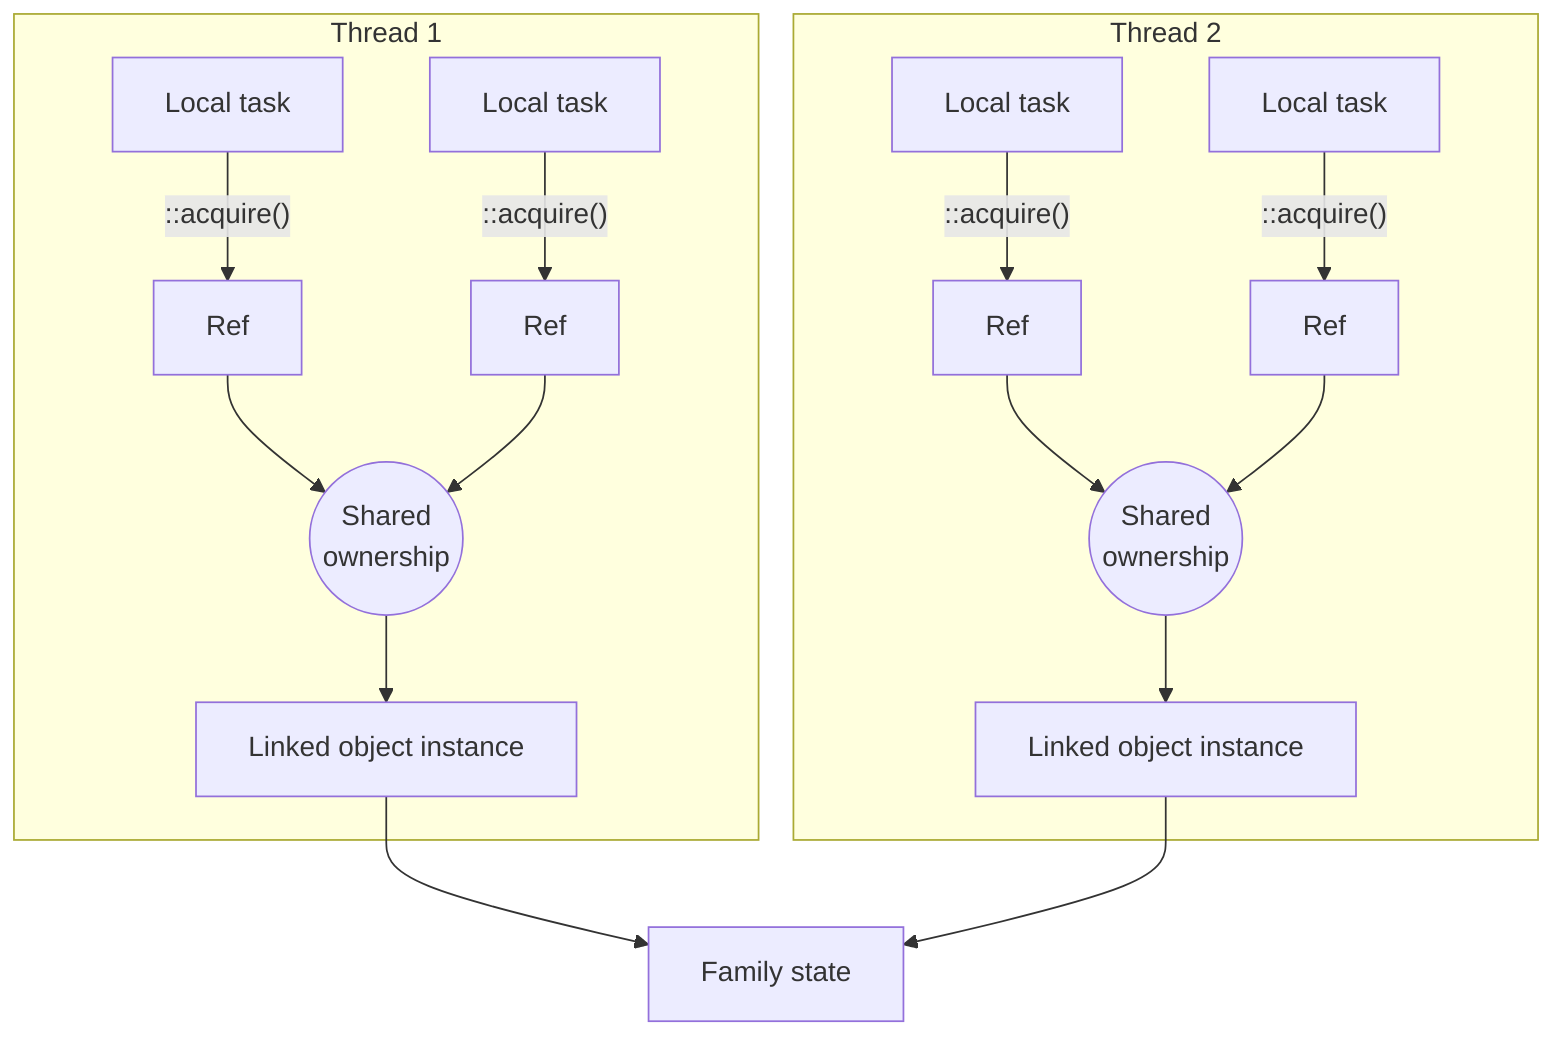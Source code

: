 graph TD
    subgraph Thread1[Thread 1]
        Task1a[Local task] -->|"::acquire()"| Local1a[Ref]
        Task1b[Local task] -->|"::acquire()"| Local1b[Ref]

        Local1a --> SharedOwnership((Shared<br/>ownership))
        Local1b --> SharedOwnership

        SharedOwnership --> Instance1[Linked object instance]
    end

    subgraph Thread2[Thread 2]
        Task2a[Local task] -->|"::acquire()"| Local2a[Ref]
        Task2b[Local task] -->|"::acquire()"| Local2b[Ref]

        Local2a --> SharedOwnership2((Shared<br/>ownership))
        Local2b --> SharedOwnership2

        SharedOwnership2 --> Instance2[Linked object instance]
    end

    Instance1 --> SharedState[Family state]
    Instance2 --> SharedState